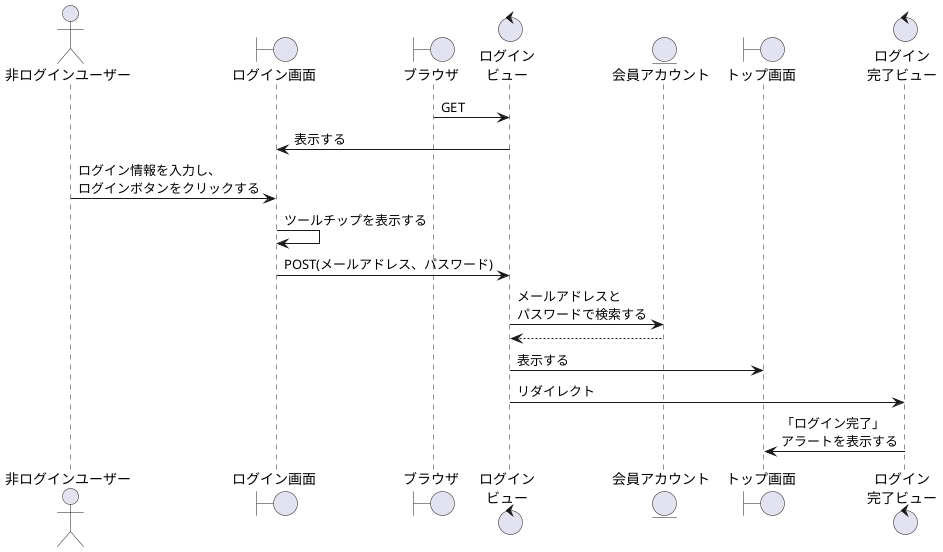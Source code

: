 @startuml login
actor "非ログインユーザー" as nonlogin
boundary "ログイン画面" as loginb
boundary "ブラウザ" as brz
control "ログイン\nビュー" as loginv
entity "会員アカウント" as account
boundary "トップ画面" as Topb
control "ログイン\n完了ビュー" as loginokv

brz -> loginv: GET
loginb <- loginv: 表示する
nonlogin -> loginb: ログイン情報を入力し、\nログインボタンをクリックする
loginb -> loginb: ツールチップを表示する
loginb -> loginv:POST(メールアドレス、パスワード)
loginv -> account: メールアドレスと\nパスワードで検索する
loginv <-- account
loginv -> Topb: 表示する
loginv -> loginokv:リダイレクト
Topb <- loginokv:「ログイン完了」\nアラートを表示する
@enduml

